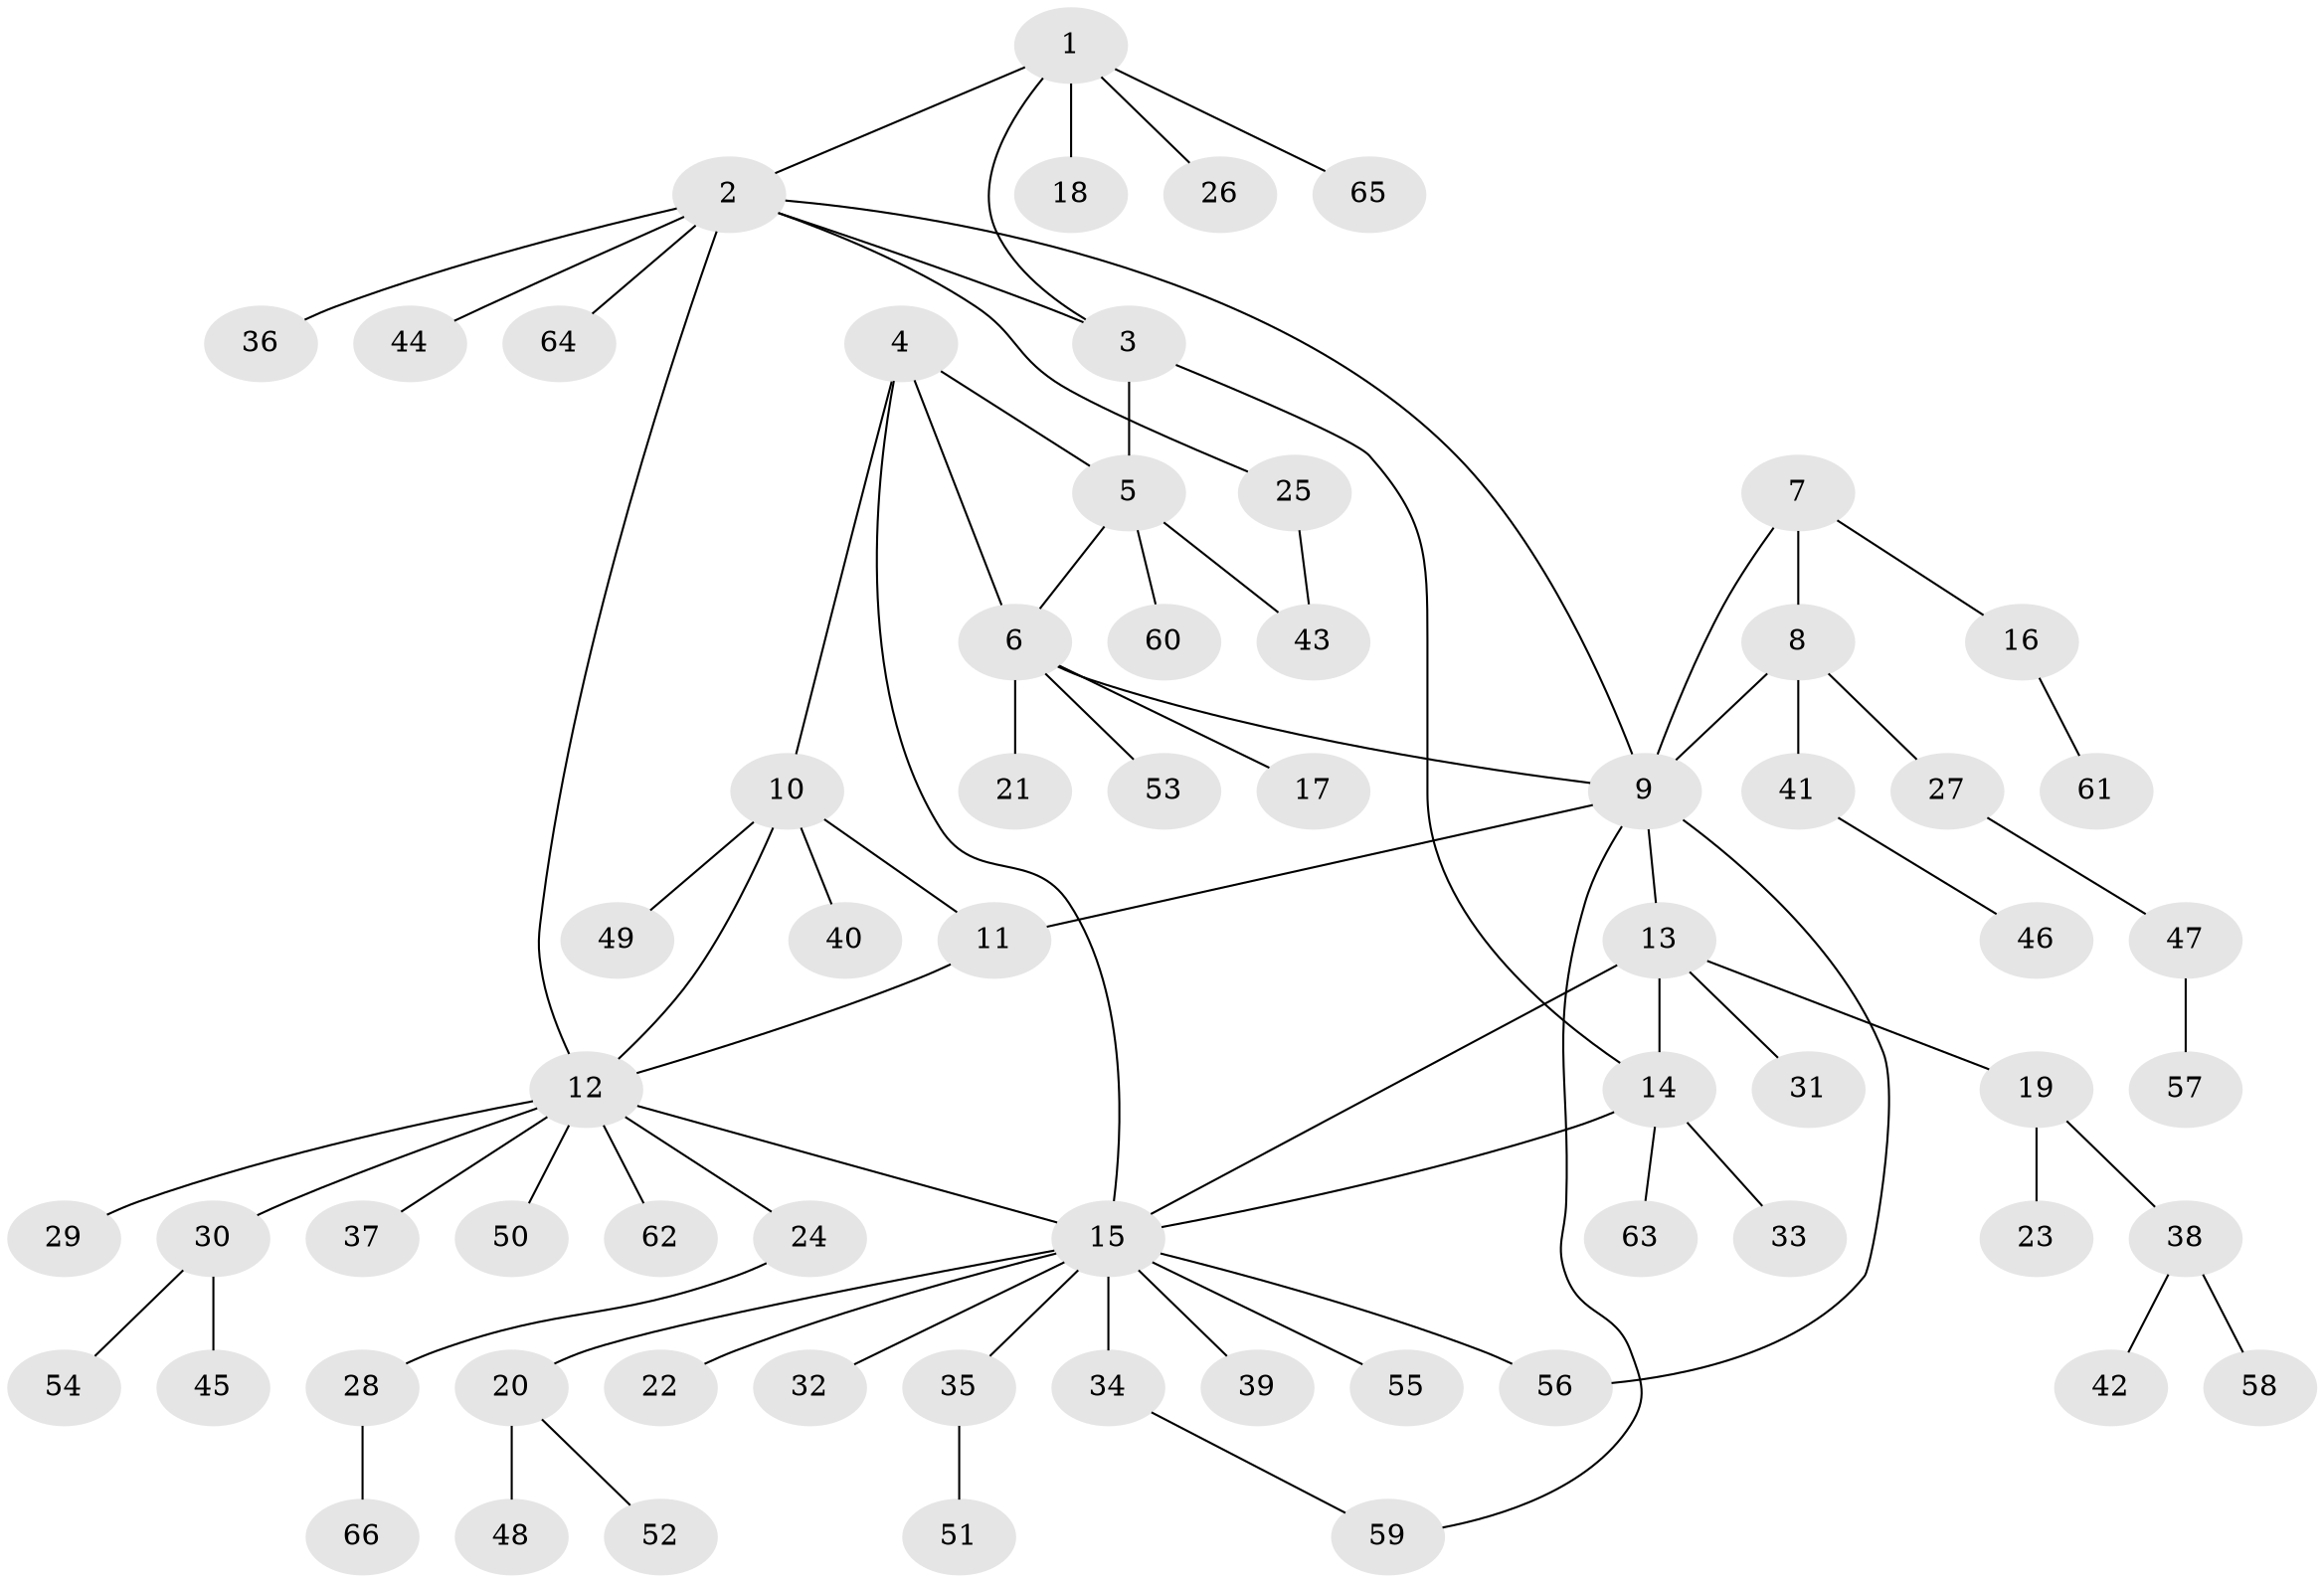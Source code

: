 // Generated by graph-tools (version 1.1) at 2025/02/03/09/25 03:02:51]
// undirected, 66 vertices, 79 edges
graph export_dot {
graph [start="1"]
  node [color=gray90,style=filled];
  1;
  2;
  3;
  4;
  5;
  6;
  7;
  8;
  9;
  10;
  11;
  12;
  13;
  14;
  15;
  16;
  17;
  18;
  19;
  20;
  21;
  22;
  23;
  24;
  25;
  26;
  27;
  28;
  29;
  30;
  31;
  32;
  33;
  34;
  35;
  36;
  37;
  38;
  39;
  40;
  41;
  42;
  43;
  44;
  45;
  46;
  47;
  48;
  49;
  50;
  51;
  52;
  53;
  54;
  55;
  56;
  57;
  58;
  59;
  60;
  61;
  62;
  63;
  64;
  65;
  66;
  1 -- 2;
  1 -- 3;
  1 -- 18;
  1 -- 26;
  1 -- 65;
  2 -- 3;
  2 -- 9;
  2 -- 12;
  2 -- 25;
  2 -- 36;
  2 -- 44;
  2 -- 64;
  3 -- 5;
  3 -- 14;
  4 -- 5;
  4 -- 6;
  4 -- 10;
  4 -- 15;
  5 -- 6;
  5 -- 43;
  5 -- 60;
  6 -- 9;
  6 -- 17;
  6 -- 21;
  6 -- 53;
  7 -- 8;
  7 -- 9;
  7 -- 16;
  8 -- 9;
  8 -- 27;
  8 -- 41;
  9 -- 11;
  9 -- 13;
  9 -- 56;
  9 -- 59;
  10 -- 11;
  10 -- 12;
  10 -- 40;
  10 -- 49;
  11 -- 12;
  12 -- 15;
  12 -- 24;
  12 -- 29;
  12 -- 30;
  12 -- 37;
  12 -- 50;
  12 -- 62;
  13 -- 14;
  13 -- 15;
  13 -- 19;
  13 -- 31;
  14 -- 15;
  14 -- 33;
  14 -- 63;
  15 -- 20;
  15 -- 22;
  15 -- 32;
  15 -- 34;
  15 -- 35;
  15 -- 39;
  15 -- 55;
  15 -- 56;
  16 -- 61;
  19 -- 23;
  19 -- 38;
  20 -- 48;
  20 -- 52;
  24 -- 28;
  25 -- 43;
  27 -- 47;
  28 -- 66;
  30 -- 45;
  30 -- 54;
  34 -- 59;
  35 -- 51;
  38 -- 42;
  38 -- 58;
  41 -- 46;
  47 -- 57;
}
